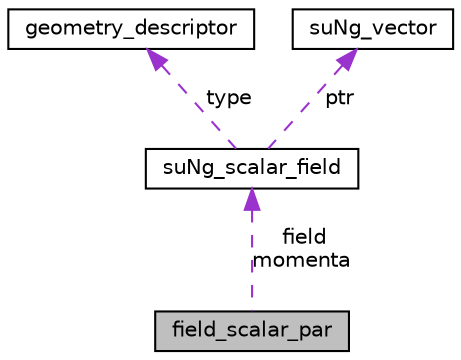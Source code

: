 digraph "field_scalar_par"
{
 // LATEX_PDF_SIZE
  edge [fontname="Helvetica",fontsize="10",labelfontname="Helvetica",labelfontsize="10"];
  node [fontname="Helvetica",fontsize="10",shape=record];
  Node1 [label="field_scalar_par",height=0.2,width=0.4,color="black", fillcolor="grey75", style="filled", fontcolor="black",tooltip=" "];
  Node2 -> Node1 [dir="back",color="darkorchid3",fontsize="10",style="dashed",label=" field\nmomenta" ];
  Node2 [label="suNg_scalar_field",height=0.2,width=0.4,color="black", fillcolor="white", style="filled",URL="$d6/d10/structsuNg__scalar__field.html",tooltip="SU(N_g) scalar field of SU(N_g) vectors."];
  Node3 -> Node2 [dir="back",color="darkorchid3",fontsize="10",style="dashed",label=" type" ];
  Node3 [label="geometry_descriptor",height=0.2,width=0.4,color="black", fillcolor="white", style="filled",URL="$df/da2/structgeometry__descriptor.html",tooltip="This struct should contain all information necessary to perform operations on the local lattice inclu..."];
  Node4 -> Node2 [dir="back",color="darkorchid3",fontsize="10",style="dashed",label=" ptr" ];
  Node4 [label="suNg_vector",height=0.2,width=0.4,color="black", fillcolor="white", style="filled",URL="$d3/d0c/structsuNg__vector.html",tooltip=" "];
}
